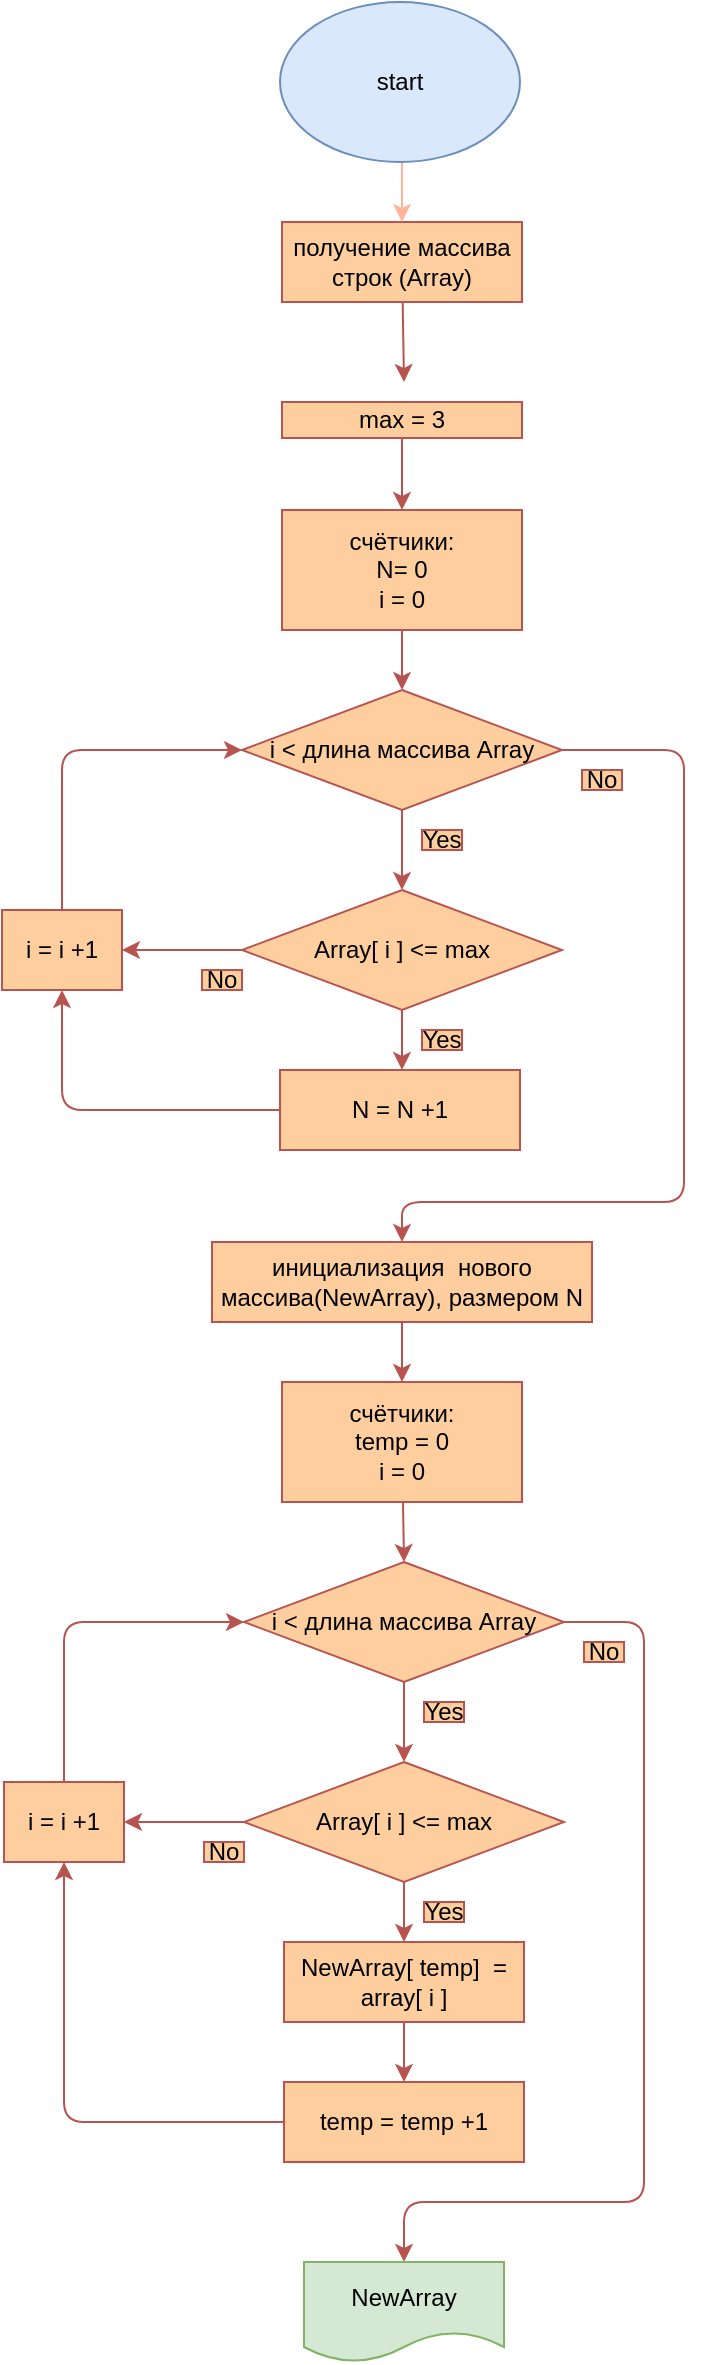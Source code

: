 <mxfile version="17.4.0" type="github" pages="2"><diagram id="aOJTqTb60BqzWtvc9kS6" name="Page-1"><mxGraphModel dx="706" dy="479" grid="1" gridSize="10" guides="1" tooltips="1" connect="1" arrows="1" fold="1" page="1" pageScale="1" pageWidth="827" pageHeight="1169" math="0" shadow="0"><root><mxCell id="0"/><mxCell id="1" parent="0"/><mxCell id="TpY5GxKGYuGSLPFfR-w3-1" style="edgeStyle=none;html=1;entryX=0.5;entryY=0;entryDx=0;entryDy=0;fillColor=#FFCE9F;strokeColor=#b85450;" edge="1" parent="1" source="TpY5GxKGYuGSLPFfR-w3-3"><mxGeometry relative="1" as="geometry"><mxPoint x="391" y="230" as="targetPoint"/></mxGeometry></mxCell><mxCell id="TpY5GxKGYuGSLPFfR-w3-3" value="получение массива строк (Array)" style="rounded=0;whiteSpace=wrap;html=1;fillColor=#FFCE9F;strokeColor=#b85450;" vertex="1" parent="1"><mxGeometry x="330" y="150" width="120" height="40" as="geometry"/></mxCell><mxCell id="TpY5GxKGYuGSLPFfR-w3-4" style="edgeStyle=none;html=1;entryX=0.5;entryY=0;entryDx=0;entryDy=0;fillColor=#FFCE9F;strokeColor=#b85450;" edge="1" parent="1" source="TpY5GxKGYuGSLPFfR-w3-5" target="TpY5GxKGYuGSLPFfR-w3-7"><mxGeometry relative="1" as="geometry"/></mxCell><mxCell id="TpY5GxKGYuGSLPFfR-w3-5" value="инициализация&amp;nbsp; нового массива(NewArray), размером N" style="rounded=0;whiteSpace=wrap;html=1;fillColor=#FFCE9F;strokeColor=#b85450;" vertex="1" parent="1"><mxGeometry x="295" y="660" width="190" height="40" as="geometry"/></mxCell><mxCell id="TpY5GxKGYuGSLPFfR-w3-6" style="edgeStyle=none;html=1;entryX=0.5;entryY=0;entryDx=0;entryDy=0;fillColor=#FFCE9F;strokeColor=#b85450;" edge="1" parent="1" source="TpY5GxKGYuGSLPFfR-w3-7" target="TpY5GxKGYuGSLPFfR-w3-10"><mxGeometry relative="1" as="geometry"/></mxCell><mxCell id="TpY5GxKGYuGSLPFfR-w3-7" value="счётчики:&lt;br&gt;temp = 0&lt;br&gt;i = 0" style="rounded=0;whiteSpace=wrap;html=1;fillColor=#FFCE9F;strokeColor=#b85450;" vertex="1" parent="1"><mxGeometry x="330" y="730" width="120" height="60" as="geometry"/></mxCell><mxCell id="TpY5GxKGYuGSLPFfR-w3-8" style="edgeStyle=none;html=1;entryX=0.5;entryY=0;entryDx=0;entryDy=0;fillColor=#FFCE9F;strokeColor=#b85450;" edge="1" parent="1" source="TpY5GxKGYuGSLPFfR-w3-10" target="TpY5GxKGYuGSLPFfR-w3-13"><mxGeometry relative="1" as="geometry"/></mxCell><mxCell id="TpY5GxKGYuGSLPFfR-w3-9" style="edgeStyle=none;html=1;entryX=0.5;entryY=0;entryDx=0;entryDy=0;fillColor=#f8cecc;strokeColor=#b85450;" edge="1" parent="1" source="TpY5GxKGYuGSLPFfR-w3-10" target="TpY5GxKGYuGSLPFfR-w3-24"><mxGeometry relative="1" as="geometry"><Array as="points"><mxPoint x="511" y="850"/><mxPoint x="511" y="1140"/><mxPoint x="391" y="1140"/></Array></mxGeometry></mxCell><mxCell id="TpY5GxKGYuGSLPFfR-w3-10" value="i &amp;lt; длина массива Array" style="rhombus;whiteSpace=wrap;html=1;fillColor=#FFCE9F;strokeColor=#b85450;" vertex="1" parent="1"><mxGeometry x="311" y="820" width="160" height="60" as="geometry"/></mxCell><mxCell id="TpY5GxKGYuGSLPFfR-w3-11" style="edgeStyle=none;html=1;entryX=0.5;entryY=0;entryDx=0;entryDy=0;fillColor=#FFCE9F;strokeColor=#b85450;" edge="1" parent="1" source="TpY5GxKGYuGSLPFfR-w3-13" target="TpY5GxKGYuGSLPFfR-w3-15"><mxGeometry relative="1" as="geometry"/></mxCell><mxCell id="TpY5GxKGYuGSLPFfR-w3-12" style="edgeStyle=none;html=1;fillColor=#FFCE9F;strokeColor=#b85450;" edge="1" parent="1" source="TpY5GxKGYuGSLPFfR-w3-13"><mxGeometry relative="1" as="geometry"><mxPoint x="251" y="950" as="targetPoint"/></mxGeometry></mxCell><mxCell id="TpY5GxKGYuGSLPFfR-w3-13" value="Array[ i ] &amp;lt;= max" style="rhombus;whiteSpace=wrap;html=1;fillColor=#FFCE9F;strokeColor=#b85450;" vertex="1" parent="1"><mxGeometry x="311" y="920" width="160" height="60" as="geometry"/></mxCell><mxCell id="TpY5GxKGYuGSLPFfR-w3-14" style="edgeStyle=none;html=1;entryX=0.5;entryY=0;entryDx=0;entryDy=0;fillColor=#FFCE9F;strokeColor=#b85450;" edge="1" parent="1" source="TpY5GxKGYuGSLPFfR-w3-15" target="TpY5GxKGYuGSLPFfR-w3-17"><mxGeometry relative="1" as="geometry"/></mxCell><mxCell id="TpY5GxKGYuGSLPFfR-w3-15" value="NewArray[ temp]&amp;nbsp; = array[ i ]" style="rounded=0;whiteSpace=wrap;html=1;fillColor=#FFCE9F;strokeColor=#b85450;" vertex="1" parent="1"><mxGeometry x="331" y="1010" width="120" height="40" as="geometry"/></mxCell><mxCell id="TpY5GxKGYuGSLPFfR-w3-16" style="edgeStyle=none;html=1;entryX=0.5;entryY=1;entryDx=0;entryDy=0;fillColor=#FFCE9F;strokeColor=#b85450;" edge="1" parent="1" source="TpY5GxKGYuGSLPFfR-w3-17" target="TpY5GxKGYuGSLPFfR-w3-22"><mxGeometry relative="1" as="geometry"><Array as="points"><mxPoint x="221" y="1100"/></Array></mxGeometry></mxCell><mxCell id="TpY5GxKGYuGSLPFfR-w3-17" value="temp = temp +1" style="rounded=0;whiteSpace=wrap;html=1;fillColor=#FFCE9F;strokeColor=#b85450;" vertex="1" parent="1"><mxGeometry x="331" y="1080" width="120" height="40" as="geometry"/></mxCell><mxCell id="TpY5GxKGYuGSLPFfR-w3-18" value="Yes" style="text;html=1;strokeColor=#b85450;fillColor=#FFCE9F;align=center;verticalAlign=middle;whiteSpace=wrap;rounded=0;" vertex="1" parent="1"><mxGeometry x="401" y="890" width="20" height="10" as="geometry"/></mxCell><mxCell id="TpY5GxKGYuGSLPFfR-w3-19" value="Yes" style="text;html=1;strokeColor=#b85450;fillColor=#FFCE9F;align=center;verticalAlign=middle;whiteSpace=wrap;rounded=0;" vertex="1" parent="1"><mxGeometry x="401" y="990" width="20" height="10" as="geometry"/></mxCell><mxCell id="TpY5GxKGYuGSLPFfR-w3-20" value="No" style="text;html=1;strokeColor=#b85450;fillColor=#FFCE9F;align=center;verticalAlign=middle;whiteSpace=wrap;rounded=0;" vertex="1" parent="1"><mxGeometry x="481" y="860" width="20" height="10" as="geometry"/></mxCell><mxCell id="TpY5GxKGYuGSLPFfR-w3-21" style="edgeStyle=none;html=1;entryX=0;entryY=0.5;entryDx=0;entryDy=0;fillColor=#FFCE9F;strokeColor=#b85450;" edge="1" parent="1" source="TpY5GxKGYuGSLPFfR-w3-22" target="TpY5GxKGYuGSLPFfR-w3-10"><mxGeometry relative="1" as="geometry"><Array as="points"><mxPoint x="221" y="850"/></Array></mxGeometry></mxCell><mxCell id="TpY5GxKGYuGSLPFfR-w3-22" value="i = i +1" style="rounded=0;whiteSpace=wrap;html=1;fillColor=#FFCE9F;strokeColor=#b85450;" vertex="1" parent="1"><mxGeometry x="191" y="930" width="60" height="40" as="geometry"/></mxCell><mxCell id="TpY5GxKGYuGSLPFfR-w3-23" value="No" style="text;html=1;strokeColor=#b85450;fillColor=#FFCE9F;align=center;verticalAlign=middle;whiteSpace=wrap;rounded=0;" vertex="1" parent="1"><mxGeometry x="291" y="960" width="20" height="10" as="geometry"/></mxCell><mxCell id="TpY5GxKGYuGSLPFfR-w3-24" value="NewArray" style="shape=document;whiteSpace=wrap;html=1;boundedLbl=1;fillColor=#d5e8d4;strokeColor=#82b366;" vertex="1" parent="1"><mxGeometry x="341" y="1170" width="100" height="50" as="geometry"/></mxCell><mxCell id="TpY5GxKGYuGSLPFfR-w3-25" style="edgeStyle=none;html=1;entryX=0.5;entryY=0;entryDx=0;entryDy=0;fillColor=#FFCE9F;strokeColor=#b85450;" edge="1" parent="1" source="TpY5GxKGYuGSLPFfR-w3-26" target="TpY5GxKGYuGSLPFfR-w3-29"><mxGeometry relative="1" as="geometry"/></mxCell><mxCell id="TpY5GxKGYuGSLPFfR-w3-26" value="счётчики:&lt;br&gt;N= 0&lt;br&gt;i = 0" style="rounded=0;whiteSpace=wrap;html=1;fillColor=#FFCE9F;strokeColor=#b85450;" vertex="1" parent="1"><mxGeometry x="330" y="294" width="120" height="60" as="geometry"/></mxCell><mxCell id="TpY5GxKGYuGSLPFfR-w3-27" style="edgeStyle=none;html=1;entryX=0.5;entryY=0;entryDx=0;entryDy=0;fillColor=#FFCE9F;strokeColor=#b85450;" edge="1" parent="1" source="TpY5GxKGYuGSLPFfR-w3-29" target="TpY5GxKGYuGSLPFfR-w3-32"><mxGeometry relative="1" as="geometry"/></mxCell><mxCell id="TpY5GxKGYuGSLPFfR-w3-28" style="edgeStyle=none;html=1;fillColor=#FFCE9F;strokeColor=#b85450;" edge="1" parent="1" source="TpY5GxKGYuGSLPFfR-w3-29" target="TpY5GxKGYuGSLPFfR-w3-5"><mxGeometry relative="1" as="geometry"><Array as="points"><mxPoint x="531" y="414"/><mxPoint x="531" y="640"/><mxPoint x="390" y="640"/></Array></mxGeometry></mxCell><mxCell id="TpY5GxKGYuGSLPFfR-w3-29" value="i &amp;lt; длина массива Array" style="rhombus;whiteSpace=wrap;html=1;fillColor=#FFCE9F;strokeColor=#b85450;" vertex="1" parent="1"><mxGeometry x="310" y="384" width="160" height="60" as="geometry"/></mxCell><mxCell id="TpY5GxKGYuGSLPFfR-w3-30" style="edgeStyle=none;html=1;entryX=0.5;entryY=0;entryDx=0;entryDy=0;fillColor=#FFCE9F;strokeColor=#b85450;" edge="1" parent="1" source="TpY5GxKGYuGSLPFfR-w3-32"><mxGeometry relative="1" as="geometry"><mxPoint x="390" y="574" as="targetPoint"/></mxGeometry></mxCell><mxCell id="TpY5GxKGYuGSLPFfR-w3-31" style="edgeStyle=none;html=1;fillColor=#FFCE9F;strokeColor=#b85450;" edge="1" parent="1" source="TpY5GxKGYuGSLPFfR-w3-32"><mxGeometry relative="1" as="geometry"><mxPoint x="250" y="514" as="targetPoint"/></mxGeometry></mxCell><mxCell id="TpY5GxKGYuGSLPFfR-w3-32" value="Array[ i ] &amp;lt;= max" style="rhombus;whiteSpace=wrap;html=1;fillColor=#FFCE9F;strokeColor=#b85450;" vertex="1" parent="1"><mxGeometry x="310" y="484" width="160" height="60" as="geometry"/></mxCell><mxCell id="TpY5GxKGYuGSLPFfR-w3-33" style="edgeStyle=none;html=1;entryX=0.5;entryY=1;entryDx=0;entryDy=0;fillColor=#FFCE9F;strokeColor=#b85450;" edge="1" parent="1" source="TpY5GxKGYuGSLPFfR-w3-34" target="TpY5GxKGYuGSLPFfR-w3-39"><mxGeometry relative="1" as="geometry"><Array as="points"><mxPoint x="220" y="594"/></Array></mxGeometry></mxCell><mxCell id="TpY5GxKGYuGSLPFfR-w3-34" value="N = N +1" style="rounded=0;whiteSpace=wrap;html=1;fillColor=#FFCE9F;strokeColor=#b85450;" vertex="1" parent="1"><mxGeometry x="329" y="574" width="120" height="40" as="geometry"/></mxCell><mxCell id="TpY5GxKGYuGSLPFfR-w3-35" value="Yes" style="text;html=1;strokeColor=#b85450;fillColor=#FFCE9F;align=center;verticalAlign=middle;whiteSpace=wrap;rounded=0;" vertex="1" parent="1"><mxGeometry x="400" y="454" width="20" height="10" as="geometry"/></mxCell><mxCell id="TpY5GxKGYuGSLPFfR-w3-36" value="Yes" style="text;html=1;strokeColor=#b85450;fillColor=#FFCE9F;align=center;verticalAlign=middle;whiteSpace=wrap;rounded=0;" vertex="1" parent="1"><mxGeometry x="400" y="554" width="20" height="10" as="geometry"/></mxCell><mxCell id="TpY5GxKGYuGSLPFfR-w3-37" value="No" style="text;html=1;strokeColor=#b85450;fillColor=#FFCE9F;align=center;verticalAlign=middle;whiteSpace=wrap;rounded=0;" vertex="1" parent="1"><mxGeometry x="480" y="424" width="20" height="10" as="geometry"/></mxCell><mxCell id="TpY5GxKGYuGSLPFfR-w3-38" style="edgeStyle=none;html=1;entryX=0;entryY=0.5;entryDx=0;entryDy=0;fillColor=#FFCE9F;strokeColor=#b85450;" edge="1" parent="1" source="TpY5GxKGYuGSLPFfR-w3-39" target="TpY5GxKGYuGSLPFfR-w3-29"><mxGeometry relative="1" as="geometry"><Array as="points"><mxPoint x="220" y="414"/></Array></mxGeometry></mxCell><mxCell id="TpY5GxKGYuGSLPFfR-w3-39" value="i = i +1" style="rounded=0;whiteSpace=wrap;html=1;fillColor=#FFCE9F;strokeColor=#b85450;" vertex="1" parent="1"><mxGeometry x="190" y="494" width="60" height="40" as="geometry"/></mxCell><mxCell id="TpY5GxKGYuGSLPFfR-w3-40" value="No" style="text;html=1;strokeColor=#b85450;fillColor=#FFCE9F;align=center;verticalAlign=middle;whiteSpace=wrap;rounded=0;" vertex="1" parent="1"><mxGeometry x="290" y="524" width="20" height="10" as="geometry"/></mxCell><mxCell id="TpY5GxKGYuGSLPFfR-w3-41" style="edgeStyle=none;html=1;entryX=0.5;entryY=0;entryDx=0;entryDy=0;fillColor=#FFCE9F;strokeColor=#b85450;" edge="1" parent="1" source="TpY5GxKGYuGSLPFfR-w3-42" target="TpY5GxKGYuGSLPFfR-w3-26"><mxGeometry relative="1" as="geometry"/></mxCell><mxCell id="TpY5GxKGYuGSLPFfR-w3-42" value="max = 3" style="rounded=0;whiteSpace=wrap;html=1;fillColor=#FFCE9F;strokeColor=#b85450;" vertex="1" parent="1"><mxGeometry x="330" y="240" width="120" height="18" as="geometry"/></mxCell><mxCell id="TpY5GxKGYuGSLPFfR-w3-45" style="edgeStyle=orthogonalEdgeStyle;rounded=0;orthogonalLoop=1;jettySize=auto;html=1;exitX=0.5;exitY=1;exitDx=0;exitDy=0;entryX=0.5;entryY=0;entryDx=0;entryDy=0;fillColor=#FFCE9F;strokeColor=#FFB499;" edge="1" parent="1" source="TpY5GxKGYuGSLPFfR-w3-44" target="TpY5GxKGYuGSLPFfR-w3-3"><mxGeometry relative="1" as="geometry"/></mxCell><mxCell id="TpY5GxKGYuGSLPFfR-w3-44" value="start" style="ellipse;whiteSpace=wrap;html=1;fillColor=#dae8fc;strokeColor=#6c8ebf;" vertex="1" parent="1"><mxGeometry x="329" y="40" width="120" height="80" as="geometry"/></mxCell></root></mxGraphModel></diagram><diagram id="b-KmZZ2PSdfdEMESdmoZ" name="Page-2"><mxGraphModel dx="946" dy="614" grid="1" gridSize="10" guides="1" tooltips="1" connect="1" arrows="1" fold="1" page="1" pageScale="1" pageWidth="827" pageHeight="1169" math="0" shadow="0"><root><mxCell id="q8sVwIIYYh09lEmkjBAL-0"/><mxCell id="q8sVwIIYYh09lEmkjBAL-1" parent="q8sVwIIYYh09lEmkjBAL-0"/></root></mxGraphModel></diagram></mxfile>